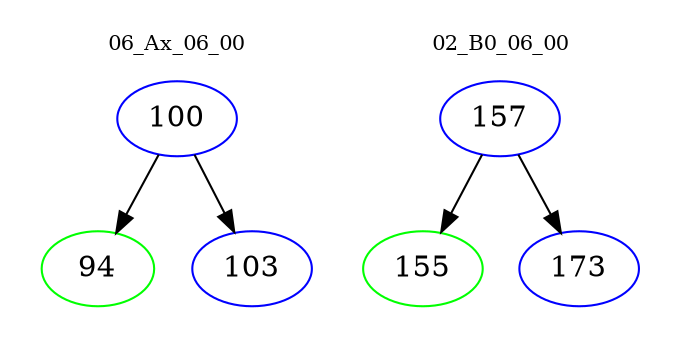 digraph{
subgraph cluster_0 {
color = white
label = "06_Ax_06_00";
fontsize=10;
T0_100 [label="100", color="blue"]
T0_100 -> T0_94 [color="black"]
T0_94 [label="94", color="green"]
T0_100 -> T0_103 [color="black"]
T0_103 [label="103", color="blue"]
}
subgraph cluster_1 {
color = white
label = "02_B0_06_00";
fontsize=10;
T1_157 [label="157", color="blue"]
T1_157 -> T1_155 [color="black"]
T1_155 [label="155", color="green"]
T1_157 -> T1_173 [color="black"]
T1_173 [label="173", color="blue"]
}
}
